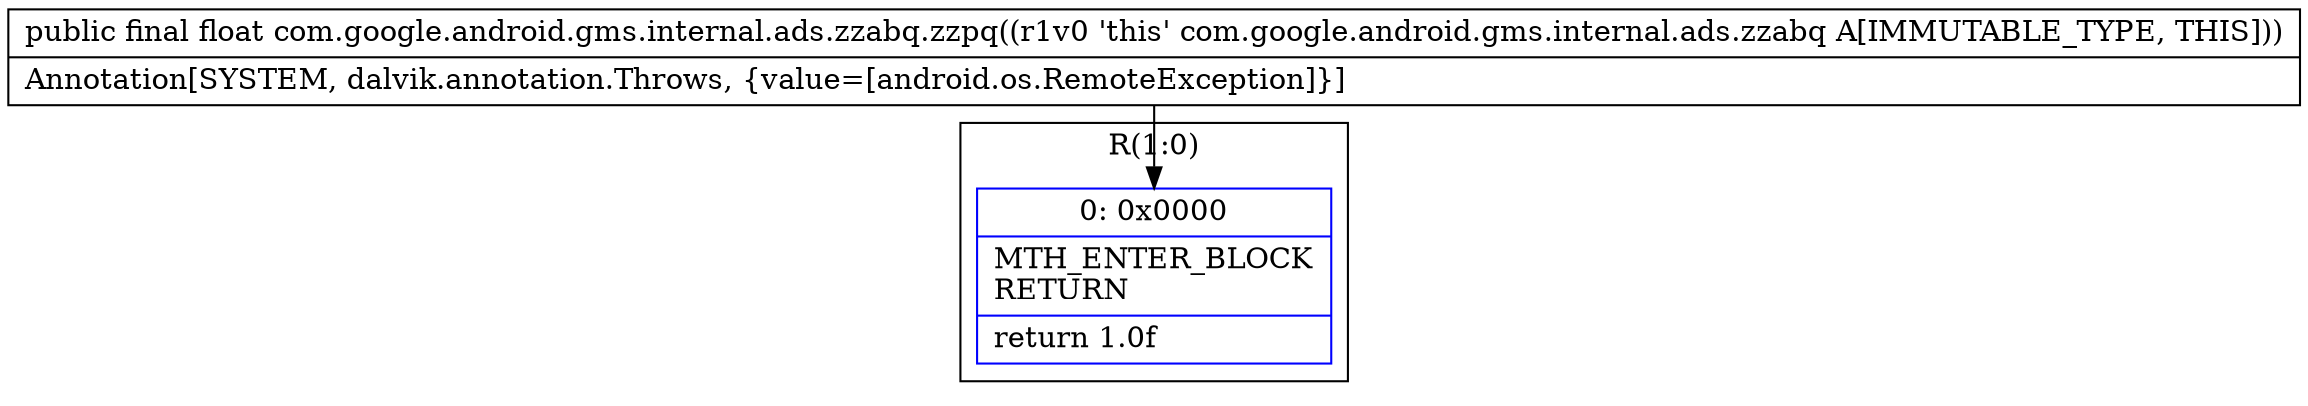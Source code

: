 digraph "CFG forcom.google.android.gms.internal.ads.zzabq.zzpq()F" {
subgraph cluster_Region_536534308 {
label = "R(1:0)";
node [shape=record,color=blue];
Node_0 [shape=record,label="{0\:\ 0x0000|MTH_ENTER_BLOCK\lRETURN\l|return 1.0f\l}"];
}
MethodNode[shape=record,label="{public final float com.google.android.gms.internal.ads.zzabq.zzpq((r1v0 'this' com.google.android.gms.internal.ads.zzabq A[IMMUTABLE_TYPE, THIS]))  | Annotation[SYSTEM, dalvik.annotation.Throws, \{value=[android.os.RemoteException]\}]\l}"];
MethodNode -> Node_0;
}

